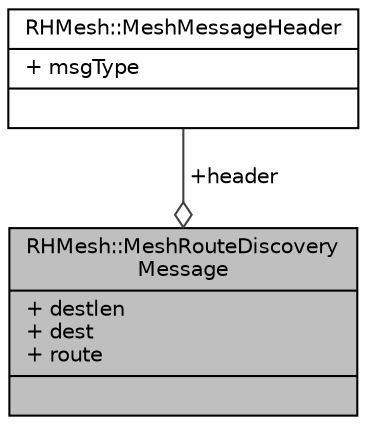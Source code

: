 digraph "RHMesh::MeshRouteDiscoveryMessage"
{
 // LATEX_PDF_SIZE
  edge [fontname="Helvetica",fontsize="10",labelfontname="Helvetica",labelfontsize="10"];
  node [fontname="Helvetica",fontsize="10",shape=record];
  Node1 [label="{RHMesh::MeshRouteDiscovery\lMessage\n|+ destlen\l+ dest\l+ route\l|}",height=0.2,width=0.4,color="black", fillcolor="grey75", style="filled", fontcolor="black",tooltip="Signals a route discovery request or reply (At present only supports physical dest addresses of lengt..."];
  Node2 -> Node1 [color="grey25",fontsize="10",style="solid",label=" +header" ,arrowhead="odiamond",fontname="Helvetica"];
  Node2 [label="{RHMesh::MeshMessageHeader\n|+ msgType\l|}",height=0.2,width=0.4,color="black", fillcolor="white", style="filled",URL="$struct_r_h_mesh_1_1_mesh_message_header.html",tooltip="Structure of the basic RHMesh header."];
}
